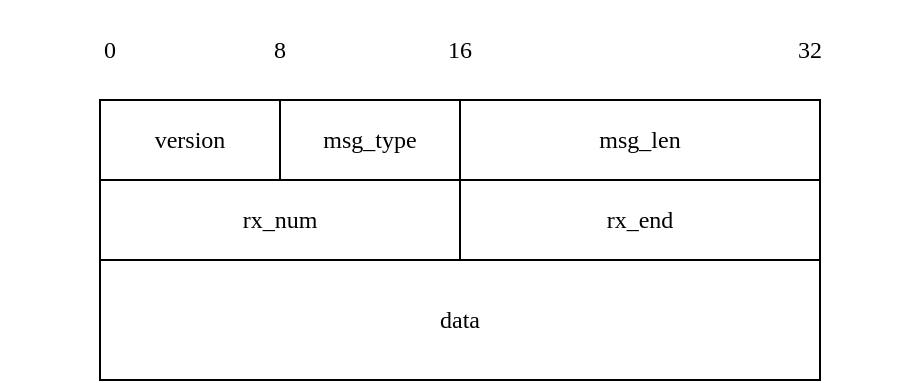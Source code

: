 <mxfile version="22.0.4" type="github">
  <diagram name="第 1 页" id="xoX98izYL95ySu7P4GVX">
    <mxGraphModel dx="1022" dy="686" grid="1" gridSize="10" guides="1" tooltips="1" connect="1" arrows="1" fold="1" page="1" pageScale="1" pageWidth="827" pageHeight="1169" math="0" shadow="0">
      <root>
        <mxCell id="0" />
        <mxCell id="1" parent="0" />
        <mxCell id="Z2o77yhwc-H93JAk-5GT-11" value="&lt;font style=&quot;font-size: 12px;&quot;&gt;32&lt;/font&gt;" style="rounded=0;whiteSpace=wrap;html=1;strokeColor=none;fontFamily=Times New Roman;" parent="1" vertex="1">
          <mxGeometry x="500" y="150" width="110" height="50" as="geometry" />
        </mxCell>
        <mxCell id="Z2o77yhwc-H93JAk-5GT-10" value="&lt;font style=&quot;font-size: 12px;&quot;&gt;16&lt;/font&gt;" style="rounded=0;whiteSpace=wrap;html=1;strokeColor=none;fontFamily=Times New Roman;" parent="1" vertex="1">
          <mxGeometry x="325" y="150" width="110" height="50" as="geometry" />
        </mxCell>
        <mxCell id="Z2o77yhwc-H93JAk-5GT-12" value="&lt;font style=&quot;font-size: 12px;&quot;&gt;8&lt;/font&gt;" style="rounded=0;whiteSpace=wrap;html=1;strokeColor=none;fontFamily=Times New Roman;" parent="1" vertex="1">
          <mxGeometry x="235" y="150" width="110" height="50" as="geometry" />
        </mxCell>
        <mxCell id="Z2o77yhwc-H93JAk-5GT-9" value="&lt;font style=&quot;font-size: 12px;&quot;&gt;0&lt;/font&gt;" style="rounded=0;whiteSpace=wrap;html=1;strokeColor=none;fontFamily=Times New Roman;" parent="1" vertex="1">
          <mxGeometry x="150" y="150" width="110" height="50" as="geometry" />
        </mxCell>
        <mxCell id="Z2o77yhwc-H93JAk-5GT-1" value="&lt;font style=&quot;font-size: 12px;&quot;&gt;version&lt;/font&gt;" style="rounded=0;whiteSpace=wrap;html=1;fontFamily=Times New Roman;" parent="1" vertex="1">
          <mxGeometry x="200" y="200" width="90" height="40" as="geometry" />
        </mxCell>
        <mxCell id="Z2o77yhwc-H93JAk-5GT-2" value="&lt;font style=&quot;font-size: 12px;&quot;&gt;msg_type&lt;/font&gt;" style="rounded=0;whiteSpace=wrap;html=1;fontFamily=Times New Roman;" parent="1" vertex="1">
          <mxGeometry x="290" y="200" width="90" height="40" as="geometry" />
        </mxCell>
        <mxCell id="Z2o77yhwc-H93JAk-5GT-3" value="&lt;font style=&quot;font-size: 12px;&quot;&gt;msg_len&lt;/font&gt;" style="rounded=0;whiteSpace=wrap;html=1;fontFamily=Times New Roman;" parent="1" vertex="1">
          <mxGeometry x="380" y="200" width="180" height="40" as="geometry" />
        </mxCell>
        <mxCell id="Z2o77yhwc-H93JAk-5GT-4" value="&lt;font style=&quot;font-size: 12px;&quot;&gt;rx_num&lt;/font&gt;" style="rounded=0;whiteSpace=wrap;html=1;fontFamily=Times New Roman;" parent="1" vertex="1">
          <mxGeometry x="200" y="240" width="180" height="40" as="geometry" />
        </mxCell>
        <mxCell id="Z2o77yhwc-H93JAk-5GT-5" value="&lt;font style=&quot;font-size: 12px;&quot;&gt;rx_end&lt;/font&gt;" style="rounded=0;whiteSpace=wrap;html=1;fontFamily=Times New Roman;" parent="1" vertex="1">
          <mxGeometry x="380" y="240" width="180" height="40" as="geometry" />
        </mxCell>
        <mxCell id="Z2o77yhwc-H93JAk-5GT-6" value="&lt;font style=&quot;font-size: 12px;&quot;&gt;data&lt;/font&gt;" style="rounded=0;whiteSpace=wrap;html=1;fontFamily=Times New Roman;" parent="1" vertex="1">
          <mxGeometry x="200" y="280" width="360" height="60" as="geometry" />
        </mxCell>
      </root>
    </mxGraphModel>
  </diagram>
</mxfile>
